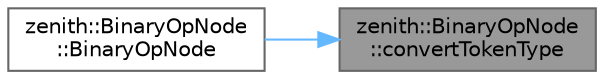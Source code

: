 digraph "zenith::BinaryOpNode::convertTokenType"
{
 // LATEX_PDF_SIZE
  bgcolor="transparent";
  edge [fontname=Helvetica,fontsize=10,labelfontname=Helvetica,labelfontsize=10];
  node [fontname=Helvetica,fontsize=10,shape=box,height=0.2,width=0.4];
  rankdir="RL";
  Node1 [id="Node000001",label="zenith::BinaryOpNode\l::convertTokenType",height=0.2,width=0.4,color="gray40", fillcolor="grey60", style="filled", fontcolor="black",tooltip=" "];
  Node1 -> Node2 [id="edge1_Node000001_Node000002",dir="back",color="steelblue1",style="solid",tooltip=" "];
  Node2 [id="Node000002",label="zenith::BinaryOpNode\l::BinaryOpNode",height=0.2,width=0.4,color="grey40", fillcolor="white", style="filled",URL="$structzenith_1_1_binary_op_node.html#a18fd26ed858b5806656cf583ac0dd266",tooltip=" "];
}
